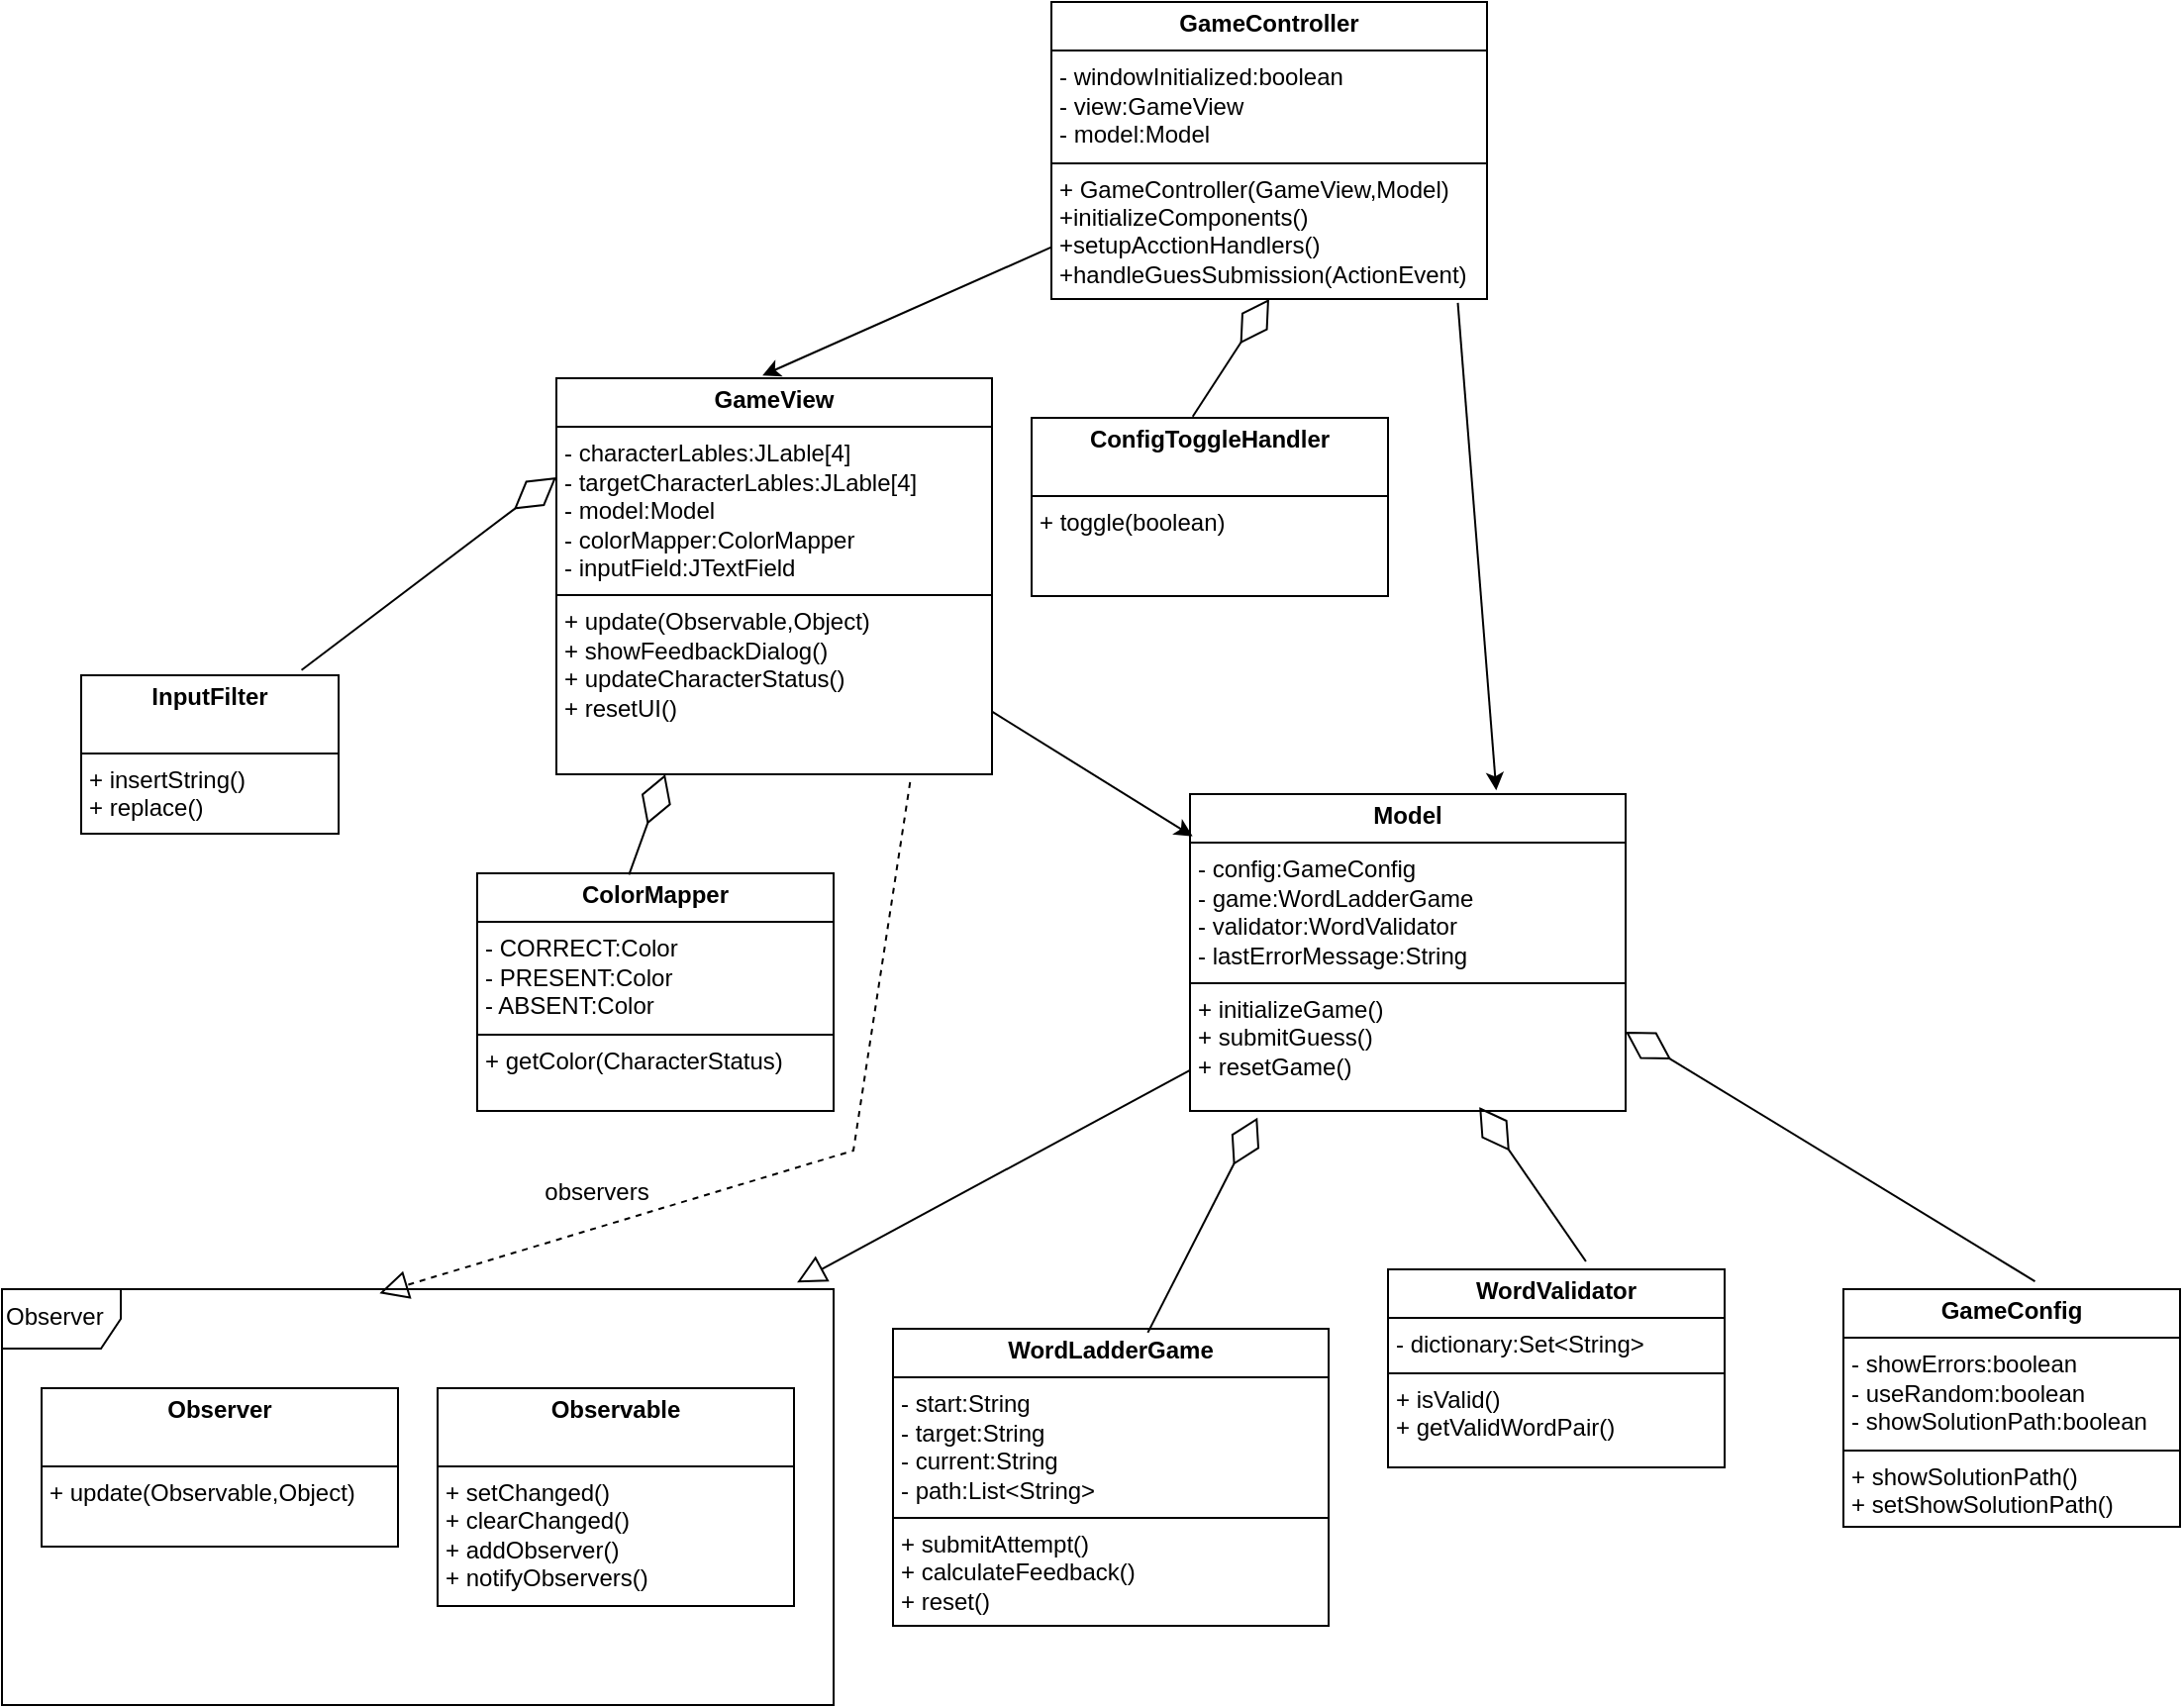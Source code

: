 <mxfile version="27.0.2">
  <diagram name="第 1 页" id="N_lK21XHhrQVnXlI5X9z">
    <mxGraphModel dx="2644" dy="619" grid="1" gridSize="10" guides="1" tooltips="1" connect="1" arrows="1" fold="1" page="1" pageScale="1" pageWidth="1920" pageHeight="1200" math="0" shadow="0">
      <root>
        <mxCell id="0" />
        <mxCell id="1" parent="0" />
        <mxCell id="SyILPfKBwFXitxTcLytx-8" value="&lt;p style=&quot;margin:0px;margin-top:4px;text-align:center;&quot;&gt;&lt;b&gt;GameController&lt;/b&gt;&lt;/p&gt;&lt;hr size=&quot;1&quot; style=&quot;border-style:solid;&quot;&gt;&lt;p style=&quot;margin:0px;margin-left:4px;&quot;&gt;- windowInitialized:boolean&lt;/p&gt;&lt;p style=&quot;margin:0px;margin-left:4px;&quot;&gt;- view:GameView&lt;/p&gt;&lt;p style=&quot;margin:0px;margin-left:4px;&quot;&gt;- model:Model&lt;/p&gt;&lt;hr size=&quot;1&quot; style=&quot;border-style:solid;&quot;&gt;&lt;p style=&quot;margin:0px;margin-left:4px;&quot;&gt;+ GameController(GameView,Model)&lt;/p&gt;&lt;p style=&quot;margin:0px;margin-left:4px;&quot;&gt;+initializeComponents()&lt;/p&gt;&lt;p style=&quot;margin:0px;margin-left:4px;&quot;&gt;+setupAcctionHandlers()&lt;/p&gt;&lt;p style=&quot;margin:0px;margin-left:4px;&quot;&gt;+handleGuesSubmission(ActionEvent)&lt;/p&gt;" style="verticalAlign=top;align=left;overflow=fill;html=1;whiteSpace=wrap;" vertex="1" parent="1">
          <mxGeometry x="320" y="170" width="220" height="150" as="geometry" />
        </mxCell>
        <mxCell id="SyILPfKBwFXitxTcLytx-9" value="&lt;p style=&quot;margin:0px;margin-top:4px;text-align:center;&quot;&gt;&lt;b&gt;GameView&lt;/b&gt;&lt;/p&gt;&lt;hr size=&quot;1&quot; style=&quot;border-style:solid;&quot;&gt;&lt;p style=&quot;margin:0px;margin-left:4px;&quot;&gt;- characterLables:JLable[4]&lt;/p&gt;&lt;p style=&quot;margin:0px;margin-left:4px;&quot;&gt;- targetCharacterLables:JLable[4]&lt;/p&gt;&lt;p style=&quot;margin:0px;margin-left:4px;&quot;&gt;- model:Model&lt;/p&gt;&lt;p style=&quot;margin:0px;margin-left:4px;&quot;&gt;- colorMapper:ColorMapper&lt;/p&gt;&lt;p style=&quot;margin:0px;margin-left:4px;&quot;&gt;- inputField:JTextField&lt;/p&gt;&lt;hr size=&quot;1&quot; style=&quot;border-style:solid;&quot;&gt;&lt;p style=&quot;margin:0px;margin-left:4px;&quot;&gt;+ update(Observable,Object)&lt;/p&gt;&lt;p style=&quot;margin:0px;margin-left:4px;&quot;&gt;+ showFeedbackDialog()&lt;/p&gt;&lt;p style=&quot;margin:0px;margin-left:4px;&quot;&gt;+ updateCharacterStatus()&lt;/p&gt;&lt;p style=&quot;margin:0px;margin-left:4px;&quot;&gt;+ resetUI()&lt;/p&gt;" style="verticalAlign=top;align=left;overflow=fill;html=1;whiteSpace=wrap;" vertex="1" parent="1">
          <mxGeometry x="70" y="360" width="220" height="200" as="geometry" />
        </mxCell>
        <mxCell id="SyILPfKBwFXitxTcLytx-10" value="&lt;p style=&quot;margin:0px;margin-top:4px;text-align:center;&quot;&gt;&lt;b&gt;ConfigToggleHandler&lt;/b&gt;&lt;/p&gt;&lt;br&gt;&lt;hr size=&quot;1&quot; style=&quot;border-style:solid;&quot;&gt;&lt;p style=&quot;margin:0px;margin-left:4px;&quot;&gt;+ toggle(boolean)&lt;/p&gt;" style="verticalAlign=top;align=left;overflow=fill;html=1;whiteSpace=wrap;" vertex="1" parent="1">
          <mxGeometry x="310" y="380" width="180" height="90" as="geometry" />
        </mxCell>
        <mxCell id="SyILPfKBwFXitxTcLytx-11" value="" style="endArrow=diamondThin;endFill=0;endSize=24;html=1;rounded=0;exitX=0.452;exitY=-0.007;exitDx=0;exitDy=0;exitPerimeter=0;entryX=0.5;entryY=1;entryDx=0;entryDy=0;" edge="1" parent="1" source="SyILPfKBwFXitxTcLytx-10" target="SyILPfKBwFXitxTcLytx-8">
          <mxGeometry width="160" relative="1" as="geometry">
            <mxPoint x="300" y="320" as="sourcePoint" />
            <mxPoint x="460" y="320" as="targetPoint" />
          </mxGeometry>
        </mxCell>
        <mxCell id="SyILPfKBwFXitxTcLytx-12" value="&lt;p style=&quot;margin:0px;margin-top:4px;text-align:center;&quot;&gt;&lt;b&gt;Model&lt;/b&gt;&lt;/p&gt;&lt;hr size=&quot;1&quot; style=&quot;border-style:solid;&quot;&gt;&lt;p style=&quot;margin:0px;margin-left:4px;&quot;&gt;- config:GameConfig&lt;br&gt;&lt;/p&gt;&lt;p style=&quot;margin:0px;margin-left:4px;&quot;&gt;- game:WordLadderGame&lt;/p&gt;&lt;p style=&quot;margin:0px;margin-left:4px;&quot;&gt;- validator:WordValidator&lt;/p&gt;&lt;p style=&quot;margin:0px;margin-left:4px;&quot;&gt;- lastErrorMessage:String&lt;/p&gt;&lt;hr size=&quot;1&quot; style=&quot;border-style:solid;&quot;&gt;&lt;p style=&quot;margin:0px;margin-left:4px;&quot;&gt;+ initializeGame()&lt;/p&gt;&lt;p style=&quot;margin:0px;margin-left:4px;&quot;&gt;+ submitGuess()&lt;/p&gt;&lt;p style=&quot;margin:0px;margin-left:4px;&quot;&gt;+ resetGame()&lt;/p&gt;" style="verticalAlign=top;align=left;overflow=fill;html=1;whiteSpace=wrap;" vertex="1" parent="1">
          <mxGeometry x="390" y="570" width="220" height="160" as="geometry" />
        </mxCell>
        <mxCell id="SyILPfKBwFXitxTcLytx-13" value="&lt;p style=&quot;margin:0px;margin-top:4px;text-align:center;&quot;&gt;&lt;b&gt;WordLadderGame&lt;/b&gt;&lt;/p&gt;&lt;hr size=&quot;1&quot; style=&quot;border-style:solid;&quot;&gt;&lt;p style=&quot;margin:0px;margin-left:4px;&quot;&gt;- start:String&lt;br&gt;&lt;/p&gt;&lt;p style=&quot;margin:0px;margin-left:4px;&quot;&gt;- target:String&lt;/p&gt;&lt;p style=&quot;margin:0px;margin-left:4px;&quot;&gt;- current:String&lt;/p&gt;&lt;p style=&quot;margin:0px;margin-left:4px;&quot;&gt;- path:List&amp;lt;String&amp;gt;&lt;/p&gt;&lt;hr size=&quot;1&quot; style=&quot;border-style:solid;&quot;&gt;&lt;p style=&quot;margin:0px;margin-left:4px;&quot;&gt;+ submitAttempt()&lt;br&gt;&lt;/p&gt;&lt;p style=&quot;margin:0px;margin-left:4px;&quot;&gt;+ calculateFeedback()&lt;/p&gt;&lt;p style=&quot;margin:0px;margin-left:4px;&quot;&gt;+ reset()&lt;/p&gt;" style="verticalAlign=top;align=left;overflow=fill;html=1;whiteSpace=wrap;" vertex="1" parent="1">
          <mxGeometry x="240" y="840" width="220" height="150" as="geometry" />
        </mxCell>
        <mxCell id="SyILPfKBwFXitxTcLytx-14" value="&lt;p style=&quot;margin:0px;margin-top:4px;text-align:center;&quot;&gt;&lt;b&gt;WordValidator&lt;/b&gt;&lt;/p&gt;&lt;hr size=&quot;1&quot; style=&quot;border-style:solid;&quot;&gt;&lt;p style=&quot;margin:0px;margin-left:4px;&quot;&gt;- dictionary:Set&amp;lt;String&amp;gt;&lt;br&gt;&lt;/p&gt;&lt;hr size=&quot;1&quot; style=&quot;border-style:solid;&quot;&gt;&lt;p style=&quot;margin:0px;margin-left:4px;&quot;&gt;+ isValid()&lt;/p&gt;&lt;p style=&quot;margin:0px;margin-left:4px;&quot;&gt;+ getValidWordPair()&lt;/p&gt;" style="verticalAlign=top;align=left;overflow=fill;html=1;whiteSpace=wrap;" vertex="1" parent="1">
          <mxGeometry x="490" y="810" width="170" height="100" as="geometry" />
        </mxCell>
        <mxCell id="SyILPfKBwFXitxTcLytx-15" value="" style="endArrow=diamondThin;endFill=0;endSize=24;html=1;rounded=0;entryX=0.155;entryY=1.021;entryDx=0;entryDy=0;entryPerimeter=0;exitX=0.585;exitY=0.013;exitDx=0;exitDy=0;exitPerimeter=0;" edge="1" parent="1" source="SyILPfKBwFXitxTcLytx-13" target="SyILPfKBwFXitxTcLytx-12">
          <mxGeometry width="160" relative="1" as="geometry">
            <mxPoint x="300" y="820" as="sourcePoint" />
            <mxPoint x="460" y="820" as="targetPoint" />
          </mxGeometry>
        </mxCell>
        <mxCell id="SyILPfKBwFXitxTcLytx-16" value="" style="endArrow=diamondThin;endFill=0;endSize=24;html=1;rounded=0;entryX=0.664;entryY=0.988;entryDx=0;entryDy=0;entryPerimeter=0;exitX=0.588;exitY=-0.04;exitDx=0;exitDy=0;exitPerimeter=0;" edge="1" parent="1" source="SyILPfKBwFXitxTcLytx-14" target="SyILPfKBwFXitxTcLytx-12">
          <mxGeometry width="160" relative="1" as="geometry">
            <mxPoint x="300" y="820" as="sourcePoint" />
            <mxPoint x="460" y="820" as="targetPoint" />
          </mxGeometry>
        </mxCell>
        <mxCell id="SyILPfKBwFXitxTcLytx-17" value="&lt;p style=&quot;margin:0px;margin-top:4px;text-align:center;&quot;&gt;&lt;b&gt;InputFilter&lt;/b&gt;&lt;/p&gt;&lt;br&gt;&lt;hr size=&quot;1&quot; style=&quot;border-style:solid;&quot;&gt;&lt;p style=&quot;margin:0px;margin-left:4px;&quot;&gt;+ insertString()&lt;/p&gt;&lt;p style=&quot;margin:0px;margin-left:4px;&quot;&gt;+ replace()&lt;/p&gt;" style="verticalAlign=top;align=left;overflow=fill;html=1;whiteSpace=wrap;" vertex="1" parent="1">
          <mxGeometry x="-170" y="510" width="130" height="80" as="geometry" />
        </mxCell>
        <mxCell id="SyILPfKBwFXitxTcLytx-19" value="&lt;p style=&quot;margin:0px;margin-top:4px;text-align:center;&quot;&gt;&lt;b&gt;ColorMapper&lt;/b&gt;&lt;/p&gt;&lt;hr size=&quot;1&quot; style=&quot;border-style:solid;&quot;&gt;&lt;p style=&quot;margin:0px;margin-left:4px;&quot;&gt;- CORRECT:Color&lt;br&gt;&lt;/p&gt;&lt;p style=&quot;margin:0px;margin-left:4px;&quot;&gt;- PRESENT:Color&lt;/p&gt;&lt;p style=&quot;margin:0px;margin-left:4px;&quot;&gt;- ABSENT:Color&lt;/p&gt;&lt;hr size=&quot;1&quot; style=&quot;border-style:solid;&quot;&gt;&lt;p style=&quot;margin:0px;margin-left:4px;&quot;&gt;+ getColor(CharacterStatus)&lt;/p&gt;" style="verticalAlign=top;align=left;overflow=fill;html=1;whiteSpace=wrap;" vertex="1" parent="1">
          <mxGeometry x="30" y="610" width="180" height="120" as="geometry" />
        </mxCell>
        <mxCell id="SyILPfKBwFXitxTcLytx-20" value="" style="endArrow=diamondThin;endFill=0;endSize=24;html=1;rounded=0;fontFamily=Helvetica;fontSize=12;fontColor=default;exitX=0.856;exitY=-0.033;exitDx=0;exitDy=0;exitPerimeter=0;entryX=0;entryY=0.25;entryDx=0;entryDy=0;" edge="1" parent="1" source="SyILPfKBwFXitxTcLytx-17" target="SyILPfKBwFXitxTcLytx-9">
          <mxGeometry width="160" relative="1" as="geometry">
            <mxPoint x="50" y="520" as="sourcePoint" />
            <mxPoint x="210" y="520" as="targetPoint" />
          </mxGeometry>
        </mxCell>
        <mxCell id="SyILPfKBwFXitxTcLytx-21" value="" style="endArrow=diamondThin;endFill=0;endSize=24;html=1;rounded=0;fontFamily=Helvetica;fontSize=12;fontColor=default;exitX=0.426;exitY=0.006;exitDx=0;exitDy=0;exitPerimeter=0;entryX=0.25;entryY=1;entryDx=0;entryDy=0;" edge="1" parent="1" source="SyILPfKBwFXitxTcLytx-19" target="SyILPfKBwFXitxTcLytx-9">
          <mxGeometry width="160" relative="1" as="geometry">
            <mxPoint x="50" y="520" as="sourcePoint" />
            <mxPoint x="150" y="570" as="targetPoint" />
          </mxGeometry>
        </mxCell>
        <mxCell id="SyILPfKBwFXitxTcLytx-23" value="&lt;p style=&quot;margin:0px;margin-top:4px;text-align:center;&quot;&gt;&lt;b&gt;Observer&lt;/b&gt;&lt;/p&gt;&lt;p style=&quot;margin:0px;margin-left:4px;&quot;&gt;&lt;br&gt;&lt;/p&gt;&lt;hr size=&quot;1&quot; style=&quot;border-style:solid;&quot;&gt;&lt;p style=&quot;margin:0px;margin-left:4px;&quot;&gt;+ update(Observable,Object)&lt;/p&gt;" style="verticalAlign=top;align=left;overflow=fill;html=1;whiteSpace=wrap;" vertex="1" parent="1">
          <mxGeometry x="-190" y="870" width="180" height="80" as="geometry" />
        </mxCell>
        <mxCell id="SyILPfKBwFXitxTcLytx-24" value="&lt;p style=&quot;margin:0px;margin-top:4px;text-align:center;&quot;&gt;&lt;b&gt;Observable&lt;/b&gt;&lt;/p&gt;&lt;p style=&quot;margin:0px;margin-left:4px;&quot;&gt;&lt;br&gt;&lt;/p&gt;&lt;hr size=&quot;1&quot; style=&quot;border-style:solid;&quot;&gt;&lt;p style=&quot;margin:0px;margin-left:4px;&quot;&gt;+ setChanged()&lt;/p&gt;&lt;p style=&quot;margin:0px;margin-left:4px;&quot;&gt;+ clearChanged()&lt;/p&gt;&lt;p style=&quot;margin:0px;margin-left:4px;&quot;&gt;+ addObserver()&lt;/p&gt;&lt;p style=&quot;margin:0px;margin-left:4px;&quot;&gt;+ notifyObservers()&lt;/p&gt;" style="verticalAlign=top;align=left;overflow=fill;html=1;whiteSpace=wrap;" vertex="1" parent="1">
          <mxGeometry x="10" y="870" width="180" height="110" as="geometry" />
        </mxCell>
        <mxCell id="SyILPfKBwFXitxTcLytx-25" value="Observer" style="shape=umlFrame;whiteSpace=wrap;html=1;pointerEvents=0;strokeColor=default;align=left;verticalAlign=top;fontFamily=Helvetica;fontSize=12;fontColor=default;fillColor=default;" vertex="1" parent="1">
          <mxGeometry x="-210" y="820" width="420" height="210" as="geometry" />
        </mxCell>
        <mxCell id="SyILPfKBwFXitxTcLytx-26" value="" style="endArrow=block;endFill=0;endSize=12;html=1;rounded=0;fontFamily=Helvetica;fontSize=12;fontColor=default;exitX=0.812;exitY=1.02;exitDx=0;exitDy=0;exitPerimeter=0;entryX=0.454;entryY=0.01;entryDx=0;entryDy=0;entryPerimeter=0;dashed=1;" edge="1" parent="1" source="SyILPfKBwFXitxTcLytx-9" target="SyILPfKBwFXitxTcLytx-25">
          <mxGeometry width="160" relative="1" as="geometry">
            <mxPoint x="50" y="720" as="sourcePoint" />
            <mxPoint x="210" y="720" as="targetPoint" />
            <Array as="points">
              <mxPoint x="220" y="750" />
            </Array>
          </mxGeometry>
        </mxCell>
        <mxCell id="SyILPfKBwFXitxTcLytx-34" value="observers" style="edgeLabel;html=1;align=center;verticalAlign=middle;resizable=0;points=[];strokeColor=default;fontFamily=Helvetica;fontSize=12;fontColor=default;fillColor=default;" vertex="1" connectable="0" parent="SyILPfKBwFXitxTcLytx-26">
          <mxGeometry x="0.26" y="-1" relative="1" as="geometry">
            <mxPoint x="-46" y="-4" as="offset" />
          </mxGeometry>
        </mxCell>
        <mxCell id="SyILPfKBwFXitxTcLytx-28" value="" style="endArrow=block;endFill=0;endSize=12;html=1;rounded=0;fontFamily=Helvetica;fontSize=12;fontColor=default;entryX=0.956;entryY=-0.016;entryDx=0;entryDy=0;entryPerimeter=0;" edge="1" parent="1" source="SyILPfKBwFXitxTcLytx-12" target="SyILPfKBwFXitxTcLytx-25">
          <mxGeometry width="160" relative="1" as="geometry">
            <mxPoint x="50" y="720" as="sourcePoint" />
            <mxPoint x="210" y="720" as="targetPoint" />
          </mxGeometry>
        </mxCell>
        <mxCell id="SyILPfKBwFXitxTcLytx-29" value="&lt;p style=&quot;margin:0px;margin-top:4px;text-align:center;&quot;&gt;&lt;b&gt;GameConfig&lt;/b&gt;&lt;/p&gt;&lt;hr size=&quot;1&quot; style=&quot;border-style:solid;&quot;&gt;&lt;p style=&quot;margin:0px;margin-left:4px;&quot;&gt;- showErrors:boolean&lt;br&gt;&lt;/p&gt;&lt;p style=&quot;margin:0px;margin-left:4px;&quot;&gt;- useRandom:boolean&lt;/p&gt;&lt;p style=&quot;margin:0px;margin-left:4px;&quot;&gt;- showSolutionPath:boolean&lt;/p&gt;&lt;hr size=&quot;1&quot; style=&quot;border-style:solid;&quot;&gt;&lt;p style=&quot;margin:0px;margin-left:4px;&quot;&gt;+ showSolutionPath()&lt;/p&gt;&lt;p style=&quot;margin:0px;margin-left:4px;&quot;&gt;+ setShowSolutionPath()&lt;/p&gt;" style="verticalAlign=top;align=left;overflow=fill;html=1;whiteSpace=wrap;" vertex="1" parent="1">
          <mxGeometry x="720" y="820" width="170" height="120" as="geometry" />
        </mxCell>
        <mxCell id="SyILPfKBwFXitxTcLytx-30" value="" style="endArrow=diamondThin;endFill=0;endSize=24;html=1;rounded=0;fontFamily=Helvetica;fontSize=12;fontColor=default;exitX=0.569;exitY=-0.033;exitDx=0;exitDy=0;exitPerimeter=0;entryX=1;entryY=0.75;entryDx=0;entryDy=0;" edge="1" parent="1" source="SyILPfKBwFXitxTcLytx-29" target="SyILPfKBwFXitxTcLytx-12">
          <mxGeometry width="160" relative="1" as="geometry">
            <mxPoint x="450" y="1020" as="sourcePoint" />
            <mxPoint x="620" y="710" as="targetPoint" />
          </mxGeometry>
        </mxCell>
        <mxCell id="SyILPfKBwFXitxTcLytx-31" value="" style="endArrow=classic;html=1;rounded=0;fontFamily=Helvetica;fontSize=12;fontColor=default;entryX=0.473;entryY=-0.007;entryDx=0;entryDy=0;entryPerimeter=0;" edge="1" parent="1" source="SyILPfKBwFXitxTcLytx-8" target="SyILPfKBwFXitxTcLytx-9">
          <mxGeometry width="50" height="50" relative="1" as="geometry">
            <mxPoint x="120" y="650" as="sourcePoint" />
            <mxPoint x="150" y="220" as="targetPoint" />
          </mxGeometry>
        </mxCell>
        <mxCell id="SyILPfKBwFXitxTcLytx-32" value="" style="endArrow=classic;html=1;rounded=0;fontFamily=Helvetica;fontSize=12;fontColor=default;exitX=0.933;exitY=1.013;exitDx=0;exitDy=0;exitPerimeter=0;entryX=0.703;entryY=-0.012;entryDx=0;entryDy=0;entryPerimeter=0;" edge="1" parent="1" source="SyILPfKBwFXitxTcLytx-8" target="SyILPfKBwFXitxTcLytx-12">
          <mxGeometry width="50" height="50" relative="1" as="geometry">
            <mxPoint x="540" y="450" as="sourcePoint" />
            <mxPoint x="590" y="400" as="targetPoint" />
          </mxGeometry>
        </mxCell>
        <mxCell id="SyILPfKBwFXitxTcLytx-33" value="" style="endArrow=classic;html=1;rounded=0;fontFamily=Helvetica;fontSize=12;fontColor=default;entryX=0.006;entryY=0.133;entryDx=0;entryDy=0;entryPerimeter=0;" edge="1" parent="1" source="SyILPfKBwFXitxTcLytx-9" target="SyILPfKBwFXitxTcLytx-12">
          <mxGeometry width="50" height="50" relative="1" as="geometry">
            <mxPoint x="300" y="650" as="sourcePoint" />
            <mxPoint x="350" y="600" as="targetPoint" />
          </mxGeometry>
        </mxCell>
      </root>
    </mxGraphModel>
  </diagram>
</mxfile>
